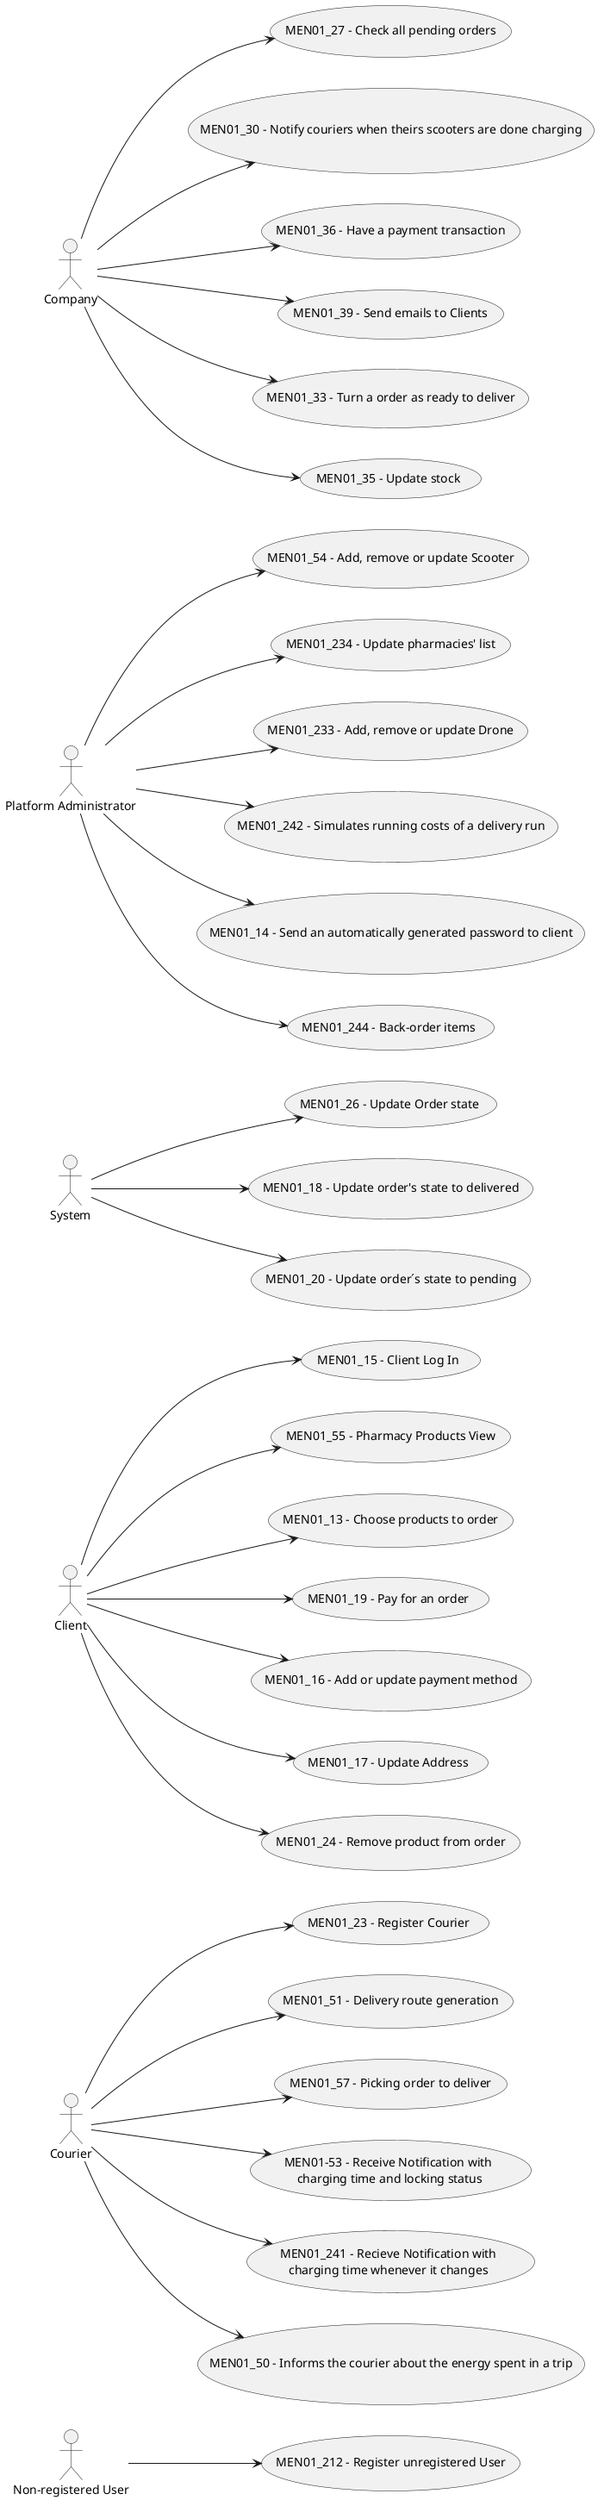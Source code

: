 @startuml

usecase UC212 as "MEN01_212 - Register unregistered User"
usecase UC23 as "MEN01_23 - Register Courier"
usecase UC15 as "MEN01_15 - Client Log In"
usecase UC55 as "MEN01_55 - Pharmacy Products View"
usecase UC51 as "MEN01_51 - Delivery route generation"
usecase UC57 as "MEN01_57 - Picking order to deliver"
usecase UC13 as "MEN01_13 - Choose products to order"
usecase UC26 as "MEN01_26 - Update Order state"
usecase UC54 as "MEN01_54 - Add, remove or update Scooter"
usecase UC19 as "MEN01_19 - Pay for an order"
usecase UC53 as "MEN01-53 - Receive Notification with\n charging time and locking status"
usecase UC18 as "MEN01_18 - Update order's state to delivered"
usecase UC27 as "MEN01_27 - Check all pending orders"
usecase UC20 as "MEN01_20 - Update order´s state to pending"
usecase UC234 as "MEN01_234 - Update pharmacies' list"
usecase UC233 as "MEN01_233 - Add, remove or update Drone"
usecase UC241 as "MEN01_241 - Recieve Notification with\ncharging time whenever it changes"
usecase UC30 as "MEN01_30 - Notify couriers when theirs scooters are done charging"
usecase UC50 as "MEN01_50 - Informs the courier about the energy spent in a trip"
usecase UC242 as "MEN01_242 - Simulates running costs of a delivery run"
usecase UC14 as "MEN01_14 - Send an automatically generated password to client"
usecase UC36 as "MEN01_36 - Have a payment transaction"
usecase UC39 as "MEN01_39 - Send emails to Clients"
usecase UC33 as "MEN01_33 - Turn a order as ready to deliver"
usecase UC35 as "MEN01_35 - Update stock"
usecase UC244 as "MEN01_244 - Back-order items"
usecase UC16 as "MEN01_16 - Add or update payment method"
usecase UC17 as "MEN01_17 - Update Address"
usecase UC24 as "MEN01_24 - Remove product from order"

actor "Non-registered User" as NRU
actor "Platform Administrator" as ADM
actor "Client" as CLNT
actor "Courier" as COUR
actor "Company" as COMP
actor "System" as SYS

left to right direction
NRU -->(UC212)

COUR --> (UC23)
COUR --> (UC51)
COUR --> (UC53)
COUR --> (UC57)
COUR --> (UC241)
COUR --> (UC50)

CLNT --> (UC13)
CLNT --> (UC15)
CLNT --> (UC19)
CLNT --> (UC55)
CLNT --> (UC16)
CLNT --> (UC17)
CLNT --> (UC24)

ADM --> (UC54)
ADM --> (UC234)
ADM --> (UC233)
ADM --> (UC242)
ADM --> (UC14)
ADM --> (UC244)

SYS --> (UC18)
SYS --> (UC26)
SYS --> (UC20)

COMP --> (UC27)
COMP --> (UC30)
COMP --> (UC36)
COMP --> (UC39)
COMP --> (UC33)
COMP --> (UC35)




@enduml
